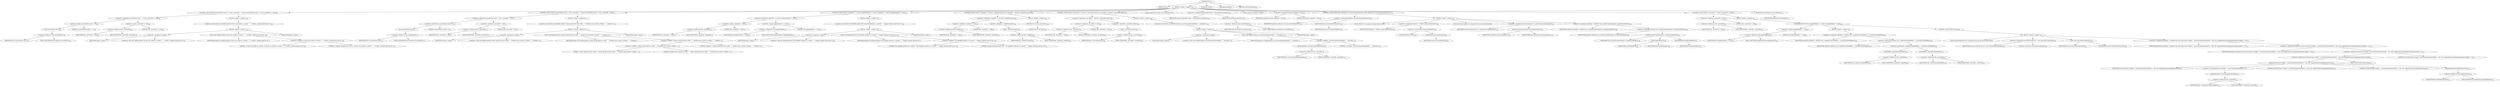 digraph "eval" {  
"161" [label = <(METHOD,eval)<SUB>167</SUB>> ]
"4" [label = <(PARAM,this)<SUB>167</SUB>> ]
"162" [label = <(BLOCK,&lt;empty&gt;,&lt;empty&gt;)<SUB>167</SUB>> ]
"163" [label = <(CONTROL_STRUCTURE,if (sourceFileSets.size() == 0 &amp;&amp; _sourceFile == null),if (sourceFileSets.size() == 0 &amp;&amp; _sourceFile == null))<SUB>168</SUB>> ]
"164" [label = <(&lt;operator&gt;.logicalAnd,sourceFileSets.size() == 0 &amp;&amp; _sourceFile == null)<SUB>168</SUB>> ]
"165" [label = <(&lt;operator&gt;.equals,sourceFileSets.size() == 0)<SUB>168</SUB>> ]
"166" [label = <(size,sourceFileSets.size())<SUB>168</SUB>> ]
"167" [label = <(&lt;operator&gt;.fieldAccess,this.sourceFileSets)<SUB>168</SUB>> ]
"168" [label = <(IDENTIFIER,this,sourceFileSets.size())<SUB>168</SUB>> ]
"169" [label = <(FIELD_IDENTIFIER,sourceFileSets,sourceFileSets)<SUB>168</SUB>> ]
"170" [label = <(LITERAL,0,sourceFileSets.size() == 0)<SUB>168</SUB>> ]
"171" [label = <(&lt;operator&gt;.equals,_sourceFile == null)<SUB>168</SUB>> ]
"172" [label = <(&lt;operator&gt;.fieldAccess,this._sourceFile)<SUB>168</SUB>> ]
"173" [label = <(IDENTIFIER,this,_sourceFile == null)<SUB>168</SUB>> ]
"174" [label = <(FIELD_IDENTIFIER,_sourceFile,_sourceFile)<SUB>168</SUB>> ]
"175" [label = <(LITERAL,null,_sourceFile == null)<SUB>168</SUB>> ]
"176" [label = <(BLOCK,&lt;empty&gt;,&lt;empty&gt;)<SUB>168</SUB>> ]
"177" [label = <(&lt;operator&gt;.throw,throw new BuildException(&quot;At least one srcfile or a nested &quot; + &quot;&lt;srcfiles&gt; element must be set.&quot;);)<SUB>169</SUB>> ]
"178" [label = <(BLOCK,&lt;empty&gt;,&lt;empty&gt;)<SUB>169</SUB>> ]
"179" [label = <(&lt;operator&gt;.assignment,&lt;empty&gt;)> ]
"180" [label = <(IDENTIFIER,$obj3,&lt;empty&gt;)> ]
"181" [label = <(&lt;operator&gt;.alloc,new BuildException(&quot;At least one srcfile or a nested &quot; + &quot;&lt;srcfiles&gt; element must be set.&quot;))<SUB>169</SUB>> ]
"182" [label = <(&lt;init&gt;,new BuildException(&quot;At least one srcfile or a nested &quot; + &quot;&lt;srcfiles&gt; element must be set.&quot;))<SUB>169</SUB>> ]
"183" [label = <(IDENTIFIER,$obj3,new BuildException(&quot;At least one srcfile or a nested &quot; + &quot;&lt;srcfiles&gt; element must be set.&quot;))> ]
"184" [label = <(&lt;operator&gt;.addition,&quot;At least one srcfile or a nested &quot; + &quot;&lt;srcfiles&gt; element must be set.&quot;)<SUB>169</SUB>> ]
"185" [label = <(LITERAL,&quot;At least one srcfile or a nested &quot;,&quot;At least one srcfile or a nested &quot; + &quot;&lt;srcfiles&gt; element must be set.&quot;)<SUB>169</SUB>> ]
"186" [label = <(LITERAL,&quot;&lt;srcfiles&gt; element must be set.&quot;,&quot;At least one srcfile or a nested &quot; + &quot;&lt;srcfiles&gt; element must be set.&quot;)<SUB>170</SUB>> ]
"187" [label = <(IDENTIFIER,$obj3,&lt;empty&gt;)> ]
"188" [label = <(CONTROL_STRUCTURE,if (sourceFileSets.size() &gt; 0 &amp;&amp; _sourceFile != null),if (sourceFileSets.size() &gt; 0 &amp;&amp; _sourceFile != null))<SUB>173</SUB>> ]
"189" [label = <(&lt;operator&gt;.logicalAnd,sourceFileSets.size() &gt; 0 &amp;&amp; _sourceFile != null)<SUB>173</SUB>> ]
"190" [label = <(&lt;operator&gt;.greaterThan,sourceFileSets.size() &gt; 0)<SUB>173</SUB>> ]
"191" [label = <(size,sourceFileSets.size())<SUB>173</SUB>> ]
"192" [label = <(&lt;operator&gt;.fieldAccess,this.sourceFileSets)<SUB>173</SUB>> ]
"193" [label = <(IDENTIFIER,this,sourceFileSets.size())<SUB>173</SUB>> ]
"194" [label = <(FIELD_IDENTIFIER,sourceFileSets,sourceFileSets)<SUB>173</SUB>> ]
"195" [label = <(LITERAL,0,sourceFileSets.size() &gt; 0)<SUB>173</SUB>> ]
"196" [label = <(&lt;operator&gt;.notEquals,_sourceFile != null)<SUB>173</SUB>> ]
"197" [label = <(&lt;operator&gt;.fieldAccess,this._sourceFile)<SUB>173</SUB>> ]
"198" [label = <(IDENTIFIER,this,_sourceFile != null)<SUB>173</SUB>> ]
"199" [label = <(FIELD_IDENTIFIER,_sourceFile,_sourceFile)<SUB>173</SUB>> ]
"200" [label = <(LITERAL,null,_sourceFile != null)<SUB>173</SUB>> ]
"201" [label = <(BLOCK,&lt;empty&gt;,&lt;empty&gt;)<SUB>173</SUB>> ]
"202" [label = <(&lt;operator&gt;.throw,throw new BuildException(&quot;Cannot specify both the srcfile &quot; + &quot;attribute and a nested &lt;srcfiles&gt; &quot; + &quot;element.&quot;);)<SUB>174</SUB>> ]
"203" [label = <(BLOCK,&lt;empty&gt;,&lt;empty&gt;)<SUB>174</SUB>> ]
"204" [label = <(&lt;operator&gt;.assignment,&lt;empty&gt;)> ]
"205" [label = <(IDENTIFIER,$obj4,&lt;empty&gt;)> ]
"206" [label = <(&lt;operator&gt;.alloc,new BuildException(&quot;Cannot specify both the srcfile &quot; + &quot;attribute and a nested &lt;srcfiles&gt; &quot; + &quot;element.&quot;))<SUB>174</SUB>> ]
"207" [label = <(&lt;init&gt;,new BuildException(&quot;Cannot specify both the srcfile &quot; + &quot;attribute and a nested &lt;srcfiles&gt; &quot; + &quot;element.&quot;))<SUB>174</SUB>> ]
"208" [label = <(IDENTIFIER,$obj4,new BuildException(&quot;Cannot specify both the srcfile &quot; + &quot;attribute and a nested &lt;srcfiles&gt; &quot; + &quot;element.&quot;))> ]
"209" [label = <(&lt;operator&gt;.addition,&quot;Cannot specify both the srcfile &quot; + &quot;attribute and a nested &lt;srcfiles&gt; &quot; + &quot;element.&quot;)<SUB>174</SUB>> ]
"210" [label = <(&lt;operator&gt;.addition,&quot;Cannot specify both the srcfile &quot; + &quot;attribute and a nested &lt;srcfiles&gt; &quot;)<SUB>174</SUB>> ]
"211" [label = <(LITERAL,&quot;Cannot specify both the srcfile &quot;,&quot;Cannot specify both the srcfile &quot; + &quot;attribute and a nested &lt;srcfiles&gt; &quot;)<SUB>174</SUB>> ]
"212" [label = <(LITERAL,&quot;attribute and a nested &lt;srcfiles&gt; &quot;,&quot;Cannot specify both the srcfile &quot; + &quot;attribute and a nested &lt;srcfiles&gt; &quot;)<SUB>175</SUB>> ]
"213" [label = <(LITERAL,&quot;element.&quot;,&quot;Cannot specify both the srcfile &quot; + &quot;attribute and a nested &lt;srcfiles&gt; &quot; + &quot;element.&quot;)<SUB>176</SUB>> ]
"214" [label = <(IDENTIFIER,$obj4,&lt;empty&gt;)> ]
"215" [label = <(CONTROL_STRUCTURE,if (_targetFile == null &amp;&amp; mapperElement == null),if (_targetFile == null &amp;&amp; mapperElement == null))<SUB>179</SUB>> ]
"216" [label = <(&lt;operator&gt;.logicalAnd,_targetFile == null &amp;&amp; mapperElement == null)<SUB>179</SUB>> ]
"217" [label = <(&lt;operator&gt;.equals,_targetFile == null)<SUB>179</SUB>> ]
"218" [label = <(&lt;operator&gt;.fieldAccess,this._targetFile)<SUB>179</SUB>> ]
"219" [label = <(IDENTIFIER,this,_targetFile == null)<SUB>179</SUB>> ]
"220" [label = <(FIELD_IDENTIFIER,_targetFile,_targetFile)<SUB>179</SUB>> ]
"221" [label = <(LITERAL,null,_targetFile == null)<SUB>179</SUB>> ]
"222" [label = <(&lt;operator&gt;.equals,mapperElement == null)<SUB>179</SUB>> ]
"223" [label = <(&lt;operator&gt;.fieldAccess,this.mapperElement)<SUB>179</SUB>> ]
"224" [label = <(IDENTIFIER,this,mapperElement == null)<SUB>179</SUB>> ]
"225" [label = <(FIELD_IDENTIFIER,mapperElement,mapperElement)<SUB>179</SUB>> ]
"226" [label = <(LITERAL,null,mapperElement == null)<SUB>179</SUB>> ]
"227" [label = <(BLOCK,&lt;empty&gt;,&lt;empty&gt;)<SUB>179</SUB>> ]
"228" [label = <(&lt;operator&gt;.throw,throw new BuildException(&quot;The targetfile attribute or a nested &quot; + &quot;mapper element must be set.&quot;);)<SUB>180</SUB>> ]
"229" [label = <(BLOCK,&lt;empty&gt;,&lt;empty&gt;)<SUB>180</SUB>> ]
"230" [label = <(&lt;operator&gt;.assignment,&lt;empty&gt;)> ]
"231" [label = <(IDENTIFIER,$obj5,&lt;empty&gt;)> ]
"232" [label = <(&lt;operator&gt;.alloc,new BuildException(&quot;The targetfile attribute or a nested &quot; + &quot;mapper element must be set.&quot;))<SUB>180</SUB>> ]
"233" [label = <(&lt;init&gt;,new BuildException(&quot;The targetfile attribute or a nested &quot; + &quot;mapper element must be set.&quot;))<SUB>180</SUB>> ]
"234" [label = <(IDENTIFIER,$obj5,new BuildException(&quot;The targetfile attribute or a nested &quot; + &quot;mapper element must be set.&quot;))> ]
"235" [label = <(&lt;operator&gt;.addition,&quot;The targetfile attribute or a nested &quot; + &quot;mapper element must be set.&quot;)<SUB>180</SUB>> ]
"236" [label = <(LITERAL,&quot;The targetfile attribute or a nested &quot;,&quot;The targetfile attribute or a nested &quot; + &quot;mapper element must be set.&quot;)<SUB>180</SUB>> ]
"237" [label = <(LITERAL,&quot;mapper element must be set.&quot;,&quot;The targetfile attribute or a nested &quot; + &quot;mapper element must be set.&quot;)<SUB>181</SUB>> ]
"238" [label = <(IDENTIFIER,$obj5,&lt;empty&gt;)> ]
"239" [label = <(CONTROL_STRUCTURE,if (_targetFile != null &amp;&amp; !_targetFile.exists()),if (_targetFile != null &amp;&amp; !_targetFile.exists()))<SUB>185</SUB>> ]
"240" [label = <(&lt;operator&gt;.logicalAnd,_targetFile != null &amp;&amp; !_targetFile.exists())<SUB>185</SUB>> ]
"241" [label = <(&lt;operator&gt;.notEquals,_targetFile != null)<SUB>185</SUB>> ]
"242" [label = <(&lt;operator&gt;.fieldAccess,this._targetFile)<SUB>185</SUB>> ]
"243" [label = <(IDENTIFIER,this,_targetFile != null)<SUB>185</SUB>> ]
"244" [label = <(FIELD_IDENTIFIER,_targetFile,_targetFile)<SUB>185</SUB>> ]
"245" [label = <(LITERAL,null,_targetFile != null)<SUB>185</SUB>> ]
"246" [label = <(&lt;operator&gt;.logicalNot,!_targetFile.exists())<SUB>185</SUB>> ]
"247" [label = <(exists,_targetFile.exists())<SUB>185</SUB>> ]
"248" [label = <(&lt;operator&gt;.fieldAccess,this._targetFile)<SUB>185</SUB>> ]
"249" [label = <(IDENTIFIER,this,_targetFile.exists())<SUB>185</SUB>> ]
"250" [label = <(FIELD_IDENTIFIER,_targetFile,_targetFile)<SUB>185</SUB>> ]
"251" [label = <(BLOCK,&lt;empty&gt;,&lt;empty&gt;)<SUB>185</SUB>> ]
"252" [label = <(RETURN,return false;,return false;)<SUB>186</SUB>> ]
"253" [label = <(LITERAL,false,return false;)<SUB>186</SUB>> ]
"254" [label = <(CONTROL_STRUCTURE,if (_sourceFile != null &amp;&amp; !_sourceFile.exists()),if (_sourceFile != null &amp;&amp; !_sourceFile.exists()))<SUB>190</SUB>> ]
"255" [label = <(&lt;operator&gt;.logicalAnd,_sourceFile != null &amp;&amp; !_sourceFile.exists())<SUB>190</SUB>> ]
"256" [label = <(&lt;operator&gt;.notEquals,_sourceFile != null)<SUB>190</SUB>> ]
"257" [label = <(&lt;operator&gt;.fieldAccess,this._sourceFile)<SUB>190</SUB>> ]
"258" [label = <(IDENTIFIER,this,_sourceFile != null)<SUB>190</SUB>> ]
"259" [label = <(FIELD_IDENTIFIER,_sourceFile,_sourceFile)<SUB>190</SUB>> ]
"260" [label = <(LITERAL,null,_sourceFile != null)<SUB>190</SUB>> ]
"261" [label = <(&lt;operator&gt;.logicalNot,!_sourceFile.exists())<SUB>190</SUB>> ]
"262" [label = <(exists,_sourceFile.exists())<SUB>190</SUB>> ]
"263" [label = <(&lt;operator&gt;.fieldAccess,this._sourceFile)<SUB>190</SUB>> ]
"264" [label = <(IDENTIFIER,this,_sourceFile.exists())<SUB>190</SUB>> ]
"265" [label = <(FIELD_IDENTIFIER,_sourceFile,_sourceFile)<SUB>190</SUB>> ]
"266" [label = <(BLOCK,&lt;empty&gt;,&lt;empty&gt;)<SUB>190</SUB>> ]
"267" [label = <(&lt;operator&gt;.throw,throw new BuildException(_sourceFile.getAbsolutePath() + &quot; not found.&quot;);)<SUB>191</SUB>> ]
"268" [label = <(BLOCK,&lt;empty&gt;,&lt;empty&gt;)<SUB>191</SUB>> ]
"269" [label = <(&lt;operator&gt;.assignment,&lt;empty&gt;)> ]
"270" [label = <(IDENTIFIER,$obj6,&lt;empty&gt;)> ]
"271" [label = <(&lt;operator&gt;.alloc,new BuildException(_sourceFile.getAbsolutePath() + &quot; not found.&quot;))<SUB>191</SUB>> ]
"272" [label = <(&lt;init&gt;,new BuildException(_sourceFile.getAbsolutePath() + &quot; not found.&quot;))<SUB>191</SUB>> ]
"273" [label = <(IDENTIFIER,$obj6,new BuildException(_sourceFile.getAbsolutePath() + &quot; not found.&quot;))> ]
"274" [label = <(&lt;operator&gt;.addition,_sourceFile.getAbsolutePath() + &quot; not found.&quot;)<SUB>191</SUB>> ]
"275" [label = <(getAbsolutePath,_sourceFile.getAbsolutePath())<SUB>191</SUB>> ]
"276" [label = <(&lt;operator&gt;.fieldAccess,this._sourceFile)<SUB>191</SUB>> ]
"277" [label = <(IDENTIFIER,this,_sourceFile.getAbsolutePath())<SUB>191</SUB>> ]
"278" [label = <(FIELD_IDENTIFIER,_sourceFile,_sourceFile)<SUB>191</SUB>> ]
"279" [label = <(LITERAL,&quot; not found.&quot;,_sourceFile.getAbsolutePath() + &quot; not found.&quot;)<SUB>192</SUB>> ]
"280" [label = <(IDENTIFIER,$obj6,&lt;empty&gt;)> ]
"281" [label = <(LOCAL,Enumeration enum: java.util.Enumeration)> ]
"282" [label = <(&lt;operator&gt;.assignment,Enumeration enum = sourceFileSets.elements())<SUB>195</SUB>> ]
"283" [label = <(IDENTIFIER,enum,Enumeration enum = sourceFileSets.elements())<SUB>195</SUB>> ]
"284" [label = <(elements,sourceFileSets.elements())<SUB>195</SUB>> ]
"285" [label = <(&lt;operator&gt;.fieldAccess,this.sourceFileSets)<SUB>195</SUB>> ]
"286" [label = <(IDENTIFIER,this,sourceFileSets.elements())<SUB>195</SUB>> ]
"287" [label = <(FIELD_IDENTIFIER,sourceFileSets,sourceFileSets)<SUB>195</SUB>> ]
"288" [label = <(LOCAL,boolean upToDate: boolean)> ]
"289" [label = <(&lt;operator&gt;.assignment,boolean upToDate = true)<SUB>196</SUB>> ]
"290" [label = <(IDENTIFIER,upToDate,boolean upToDate = true)<SUB>196</SUB>> ]
"291" [label = <(LITERAL,true,boolean upToDate = true)<SUB>196</SUB>> ]
"292" [label = <(CONTROL_STRUCTURE,while (upToDate &amp;&amp; enum.hasMoreElements()),while (upToDate &amp;&amp; enum.hasMoreElements()))<SUB>197</SUB>> ]
"293" [label = <(&lt;operator&gt;.logicalAnd,upToDate &amp;&amp; enum.hasMoreElements())<SUB>197</SUB>> ]
"294" [label = <(IDENTIFIER,upToDate,upToDate &amp;&amp; enum.hasMoreElements())<SUB>197</SUB>> ]
"295" [label = <(hasMoreElements,enum.hasMoreElements())<SUB>197</SUB>> ]
"296" [label = <(IDENTIFIER,enum,enum.hasMoreElements())<SUB>197</SUB>> ]
"297" [label = <(BLOCK,&lt;empty&gt;,&lt;empty&gt;)<SUB>197</SUB>> ]
"298" [label = <(LOCAL,FileSet fs: org.apache.tools.ant.types.FileSet)> ]
"299" [label = <(&lt;operator&gt;.assignment,FileSet fs = (FileSet) enum.nextElement())<SUB>198</SUB>> ]
"300" [label = <(IDENTIFIER,fs,FileSet fs = (FileSet) enum.nextElement())<SUB>198</SUB>> ]
"301" [label = <(&lt;operator&gt;.cast,(FileSet) enum.nextElement())<SUB>198</SUB>> ]
"302" [label = <(TYPE_REF,FileSet,FileSet)<SUB>198</SUB>> ]
"303" [label = <(nextElement,enum.nextElement())<SUB>198</SUB>> ]
"304" [label = <(IDENTIFIER,enum,enum.nextElement())<SUB>198</SUB>> ]
"305" [label = <(LOCAL,DirectoryScanner ds: org.apache.tools.ant.DirectoryScanner)> ]
"306" [label = <(&lt;operator&gt;.assignment,DirectoryScanner ds = getDirectoryScanner(project))<SUB>199</SUB>> ]
"307" [label = <(IDENTIFIER,ds,DirectoryScanner ds = getDirectoryScanner(project))<SUB>199</SUB>> ]
"308" [label = <(getDirectoryScanner,getDirectoryScanner(project))<SUB>199</SUB>> ]
"309" [label = <(IDENTIFIER,fs,getDirectoryScanner(project))<SUB>199</SUB>> ]
"310" [label = <(IDENTIFIER,project,getDirectoryScanner(project))<SUB>199</SUB>> ]
"311" [label = <(&lt;operator&gt;.assignment,upToDate = upToDate &amp;&amp; scanDir(fs.getDir(project), ds.getIncludedFiles()))<SUB>200</SUB>> ]
"312" [label = <(IDENTIFIER,upToDate,upToDate = upToDate &amp;&amp; scanDir(fs.getDir(project), ds.getIncludedFiles()))<SUB>200</SUB>> ]
"313" [label = <(&lt;operator&gt;.logicalAnd,upToDate &amp;&amp; scanDir(fs.getDir(project), ds.getIncludedFiles()))<SUB>200</SUB>> ]
"314" [label = <(IDENTIFIER,upToDate,upToDate &amp;&amp; scanDir(fs.getDir(project), ds.getIncludedFiles()))<SUB>200</SUB>> ]
"315" [label = <(scanDir,scanDir(fs.getDir(project), ds.getIncludedFiles()))<SUB>200</SUB>> ]
"3" [label = <(IDENTIFIER,this,scanDir(fs.getDir(project), ds.getIncludedFiles()))<SUB>200</SUB>> ]
"316" [label = <(getDir,getDir(project))<SUB>200</SUB>> ]
"317" [label = <(IDENTIFIER,fs,getDir(project))<SUB>200</SUB>> ]
"318" [label = <(IDENTIFIER,project,getDir(project))<SUB>200</SUB>> ]
"319" [label = <(getIncludedFiles,getIncludedFiles())<SUB>201</SUB>> ]
"320" [label = <(IDENTIFIER,ds,getIncludedFiles())<SUB>201</SUB>> ]
"321" [label = <(CONTROL_STRUCTURE,if (_sourceFile != null),if (_sourceFile != null))<SUB>204</SUB>> ]
"322" [label = <(&lt;operator&gt;.notEquals,_sourceFile != null)<SUB>204</SUB>> ]
"323" [label = <(&lt;operator&gt;.fieldAccess,this._sourceFile)<SUB>204</SUB>> ]
"324" [label = <(IDENTIFIER,this,_sourceFile != null)<SUB>204</SUB>> ]
"325" [label = <(FIELD_IDENTIFIER,_sourceFile,_sourceFile)<SUB>204</SUB>> ]
"326" [label = <(LITERAL,null,_sourceFile != null)<SUB>204</SUB>> ]
"327" [label = <(BLOCK,&lt;empty&gt;,&lt;empty&gt;)<SUB>204</SUB>> ]
"328" [label = <(CONTROL_STRUCTURE,if (mapperElement == null),if (mapperElement == null))<SUB>205</SUB>> ]
"329" [label = <(&lt;operator&gt;.equals,mapperElement == null)<SUB>205</SUB>> ]
"330" [label = <(&lt;operator&gt;.fieldAccess,this.mapperElement)<SUB>205</SUB>> ]
"331" [label = <(IDENTIFIER,this,mapperElement == null)<SUB>205</SUB>> ]
"332" [label = <(FIELD_IDENTIFIER,mapperElement,mapperElement)<SUB>205</SUB>> ]
"333" [label = <(LITERAL,null,mapperElement == null)<SUB>205</SUB>> ]
"334" [label = <(BLOCK,&lt;empty&gt;,&lt;empty&gt;)<SUB>205</SUB>> ]
"335" [label = <(&lt;operator&gt;.assignment,upToDate = upToDate &amp;&amp; (_targetFile.lastModified() &gt; _sourceFile.lastModified()))<SUB>206</SUB>> ]
"336" [label = <(IDENTIFIER,upToDate,upToDate = upToDate &amp;&amp; (_targetFile.lastModified() &gt; _sourceFile.lastModified()))<SUB>206</SUB>> ]
"337" [label = <(&lt;operator&gt;.logicalAnd,upToDate &amp;&amp; (_targetFile.lastModified() &gt; _sourceFile.lastModified()))<SUB>206</SUB>> ]
"338" [label = <(IDENTIFIER,upToDate,upToDate &amp;&amp; (_targetFile.lastModified() &gt; _sourceFile.lastModified()))<SUB>206</SUB>> ]
"339" [label = <(&lt;operator&gt;.greaterThan,_targetFile.lastModified() &gt; _sourceFile.lastModified())<SUB>207</SUB>> ]
"340" [label = <(lastModified,_targetFile.lastModified())<SUB>207</SUB>> ]
"341" [label = <(&lt;operator&gt;.fieldAccess,this._targetFile)<SUB>207</SUB>> ]
"342" [label = <(IDENTIFIER,this,_targetFile.lastModified())<SUB>207</SUB>> ]
"343" [label = <(FIELD_IDENTIFIER,_targetFile,_targetFile)<SUB>207</SUB>> ]
"344" [label = <(lastModified,_sourceFile.lastModified())<SUB>207</SUB>> ]
"345" [label = <(&lt;operator&gt;.fieldAccess,this._sourceFile)<SUB>207</SUB>> ]
"346" [label = <(IDENTIFIER,this,_sourceFile.lastModified())<SUB>207</SUB>> ]
"347" [label = <(FIELD_IDENTIFIER,_sourceFile,_sourceFile)<SUB>207</SUB>> ]
"348" [label = <(CONTROL_STRUCTURE,else,else)<SUB>208</SUB>> ]
"349" [label = <(BLOCK,&lt;empty&gt;,&lt;empty&gt;)<SUB>208</SUB>> ]
"7" [label = <(LOCAL,SourceFileScanner sfs: org.apache.tools.ant.util.SourceFileScanner)> ]
"350" [label = <(&lt;operator&gt;.assignment,SourceFileScanner sfs = new SourceFileScanner(this))<SUB>209</SUB>> ]
"351" [label = <(IDENTIFIER,sfs,SourceFileScanner sfs = new SourceFileScanner(this))<SUB>209</SUB>> ]
"352" [label = <(&lt;operator&gt;.alloc,new SourceFileScanner(this))<SUB>209</SUB>> ]
"353" [label = <(&lt;init&gt;,new SourceFileScanner(this))<SUB>209</SUB>> ]
"6" [label = <(IDENTIFIER,sfs,new SourceFileScanner(this))<SUB>209</SUB>> ]
"5" [label = <(IDENTIFIER,this,new SourceFileScanner(this))<SUB>209</SUB>> ]
"354" [label = <(&lt;operator&gt;.assignment,upToDate = upToDate &amp;&amp; (sfs.restrict(new String[] { _sourceFile.getAbsolutePath() }, null, null, mapperElement.getImplementation()).length == 0))<SUB>210</SUB>> ]
"355" [label = <(IDENTIFIER,upToDate,upToDate = upToDate &amp;&amp; (sfs.restrict(new String[] { _sourceFile.getAbsolutePath() }, null, null, mapperElement.getImplementation()).length == 0))<SUB>210</SUB>> ]
"356" [label = <(&lt;operator&gt;.logicalAnd,upToDate &amp;&amp; (sfs.restrict(new String[] { _sourceFile.getAbsolutePath() }, null, null, mapperElement.getImplementation()).length == 0))<SUB>210</SUB>> ]
"357" [label = <(IDENTIFIER,upToDate,upToDate &amp;&amp; (sfs.restrict(new String[] { _sourceFile.getAbsolutePath() }, null, null, mapperElement.getImplementation()).length == 0))<SUB>210</SUB>> ]
"358" [label = <(&lt;operator&gt;.equals,sfs.restrict(new String[] { _sourceFile.getAbsolutePath() }, null, null, mapperElement.getImplementation()).length == 0)<SUB>211</SUB>> ]
"359" [label = <(&lt;operator&gt;.fieldAccess,sfs.restrict(new String[] { _sourceFile.getAbsolutePath() }, null, null, mapperElement.getImplementation()).length)<SUB>211</SUB>> ]
"360" [label = <(restrict,restrict(new String[] { _sourceFile.getAbsolutePath() }, null, null, mapperElement.getImplementation()))<SUB>211</SUB>> ]
"361" [label = <(IDENTIFIER,sfs,restrict(new String[] { _sourceFile.getAbsolutePath() }, null, null, mapperElement.getImplementation()))<SUB>211</SUB>> ]
"362" [label = <(&lt;operator&gt;.arrayInitializer,new String[] { _sourceFile.getAbsolutePath() })<SUB>211</SUB>> ]
"363" [label = <(getAbsolutePath,_sourceFile.getAbsolutePath())<SUB>211</SUB>> ]
"364" [label = <(&lt;operator&gt;.fieldAccess,this._sourceFile)<SUB>211</SUB>> ]
"365" [label = <(IDENTIFIER,this,_sourceFile.getAbsolutePath())<SUB>211</SUB>> ]
"366" [label = <(FIELD_IDENTIFIER,_sourceFile,_sourceFile)<SUB>211</SUB>> ]
"367" [label = <(LITERAL,null,restrict(new String[] { _sourceFile.getAbsolutePath() }, null, null, mapperElement.getImplementation()))<SUB>212</SUB>> ]
"368" [label = <(LITERAL,null,restrict(new String[] { _sourceFile.getAbsolutePath() }, null, null, mapperElement.getImplementation()))<SUB>212</SUB>> ]
"369" [label = <(getImplementation,getImplementation())<SUB>213</SUB>> ]
"370" [label = <(&lt;operator&gt;.fieldAccess,this.mapperElement)<SUB>213</SUB>> ]
"371" [label = <(IDENTIFIER,this,getImplementation())<SUB>213</SUB>> ]
"372" [label = <(FIELD_IDENTIFIER,mapperElement,mapperElement)<SUB>213</SUB>> ]
"373" [label = <(FIELD_IDENTIFIER,length,length)<SUB>214</SUB>> ]
"374" [label = <(LITERAL,0,sfs.restrict(new String[] { _sourceFile.getAbsolutePath() }, null, null, mapperElement.getImplementation()).length == 0)<SUB>214</SUB>> ]
"375" [label = <(RETURN,return upToDate;,return upToDate;)<SUB>217</SUB>> ]
"376" [label = <(IDENTIFIER,upToDate,return upToDate;)<SUB>217</SUB>> ]
"377" [label = <(MODIFIER,PUBLIC)> ]
"378" [label = <(MODIFIER,VIRTUAL)> ]
"379" [label = <(METHOD_RETURN,boolean)<SUB>167</SUB>> ]
  "161" -> "4" 
  "161" -> "162" 
  "161" -> "377" 
  "161" -> "378" 
  "161" -> "379" 
  "162" -> "163" 
  "162" -> "188" 
  "162" -> "215" 
  "162" -> "239" 
  "162" -> "254" 
  "162" -> "281" 
  "162" -> "282" 
  "162" -> "288" 
  "162" -> "289" 
  "162" -> "292" 
  "162" -> "321" 
  "162" -> "375" 
  "163" -> "164" 
  "163" -> "176" 
  "164" -> "165" 
  "164" -> "171" 
  "165" -> "166" 
  "165" -> "170" 
  "166" -> "167" 
  "167" -> "168" 
  "167" -> "169" 
  "171" -> "172" 
  "171" -> "175" 
  "172" -> "173" 
  "172" -> "174" 
  "176" -> "177" 
  "177" -> "178" 
  "178" -> "179" 
  "178" -> "182" 
  "178" -> "187" 
  "179" -> "180" 
  "179" -> "181" 
  "182" -> "183" 
  "182" -> "184" 
  "184" -> "185" 
  "184" -> "186" 
  "188" -> "189" 
  "188" -> "201" 
  "189" -> "190" 
  "189" -> "196" 
  "190" -> "191" 
  "190" -> "195" 
  "191" -> "192" 
  "192" -> "193" 
  "192" -> "194" 
  "196" -> "197" 
  "196" -> "200" 
  "197" -> "198" 
  "197" -> "199" 
  "201" -> "202" 
  "202" -> "203" 
  "203" -> "204" 
  "203" -> "207" 
  "203" -> "214" 
  "204" -> "205" 
  "204" -> "206" 
  "207" -> "208" 
  "207" -> "209" 
  "209" -> "210" 
  "209" -> "213" 
  "210" -> "211" 
  "210" -> "212" 
  "215" -> "216" 
  "215" -> "227" 
  "216" -> "217" 
  "216" -> "222" 
  "217" -> "218" 
  "217" -> "221" 
  "218" -> "219" 
  "218" -> "220" 
  "222" -> "223" 
  "222" -> "226" 
  "223" -> "224" 
  "223" -> "225" 
  "227" -> "228" 
  "228" -> "229" 
  "229" -> "230" 
  "229" -> "233" 
  "229" -> "238" 
  "230" -> "231" 
  "230" -> "232" 
  "233" -> "234" 
  "233" -> "235" 
  "235" -> "236" 
  "235" -> "237" 
  "239" -> "240" 
  "239" -> "251" 
  "240" -> "241" 
  "240" -> "246" 
  "241" -> "242" 
  "241" -> "245" 
  "242" -> "243" 
  "242" -> "244" 
  "246" -> "247" 
  "247" -> "248" 
  "248" -> "249" 
  "248" -> "250" 
  "251" -> "252" 
  "252" -> "253" 
  "254" -> "255" 
  "254" -> "266" 
  "255" -> "256" 
  "255" -> "261" 
  "256" -> "257" 
  "256" -> "260" 
  "257" -> "258" 
  "257" -> "259" 
  "261" -> "262" 
  "262" -> "263" 
  "263" -> "264" 
  "263" -> "265" 
  "266" -> "267" 
  "267" -> "268" 
  "268" -> "269" 
  "268" -> "272" 
  "268" -> "280" 
  "269" -> "270" 
  "269" -> "271" 
  "272" -> "273" 
  "272" -> "274" 
  "274" -> "275" 
  "274" -> "279" 
  "275" -> "276" 
  "276" -> "277" 
  "276" -> "278" 
  "282" -> "283" 
  "282" -> "284" 
  "284" -> "285" 
  "285" -> "286" 
  "285" -> "287" 
  "289" -> "290" 
  "289" -> "291" 
  "292" -> "293" 
  "292" -> "297" 
  "293" -> "294" 
  "293" -> "295" 
  "295" -> "296" 
  "297" -> "298" 
  "297" -> "299" 
  "297" -> "305" 
  "297" -> "306" 
  "297" -> "311" 
  "299" -> "300" 
  "299" -> "301" 
  "301" -> "302" 
  "301" -> "303" 
  "303" -> "304" 
  "306" -> "307" 
  "306" -> "308" 
  "308" -> "309" 
  "308" -> "310" 
  "311" -> "312" 
  "311" -> "313" 
  "313" -> "314" 
  "313" -> "315" 
  "315" -> "3" 
  "315" -> "316" 
  "315" -> "319" 
  "316" -> "317" 
  "316" -> "318" 
  "319" -> "320" 
  "321" -> "322" 
  "321" -> "327" 
  "322" -> "323" 
  "322" -> "326" 
  "323" -> "324" 
  "323" -> "325" 
  "327" -> "328" 
  "328" -> "329" 
  "328" -> "334" 
  "328" -> "348" 
  "329" -> "330" 
  "329" -> "333" 
  "330" -> "331" 
  "330" -> "332" 
  "334" -> "335" 
  "335" -> "336" 
  "335" -> "337" 
  "337" -> "338" 
  "337" -> "339" 
  "339" -> "340" 
  "339" -> "344" 
  "340" -> "341" 
  "341" -> "342" 
  "341" -> "343" 
  "344" -> "345" 
  "345" -> "346" 
  "345" -> "347" 
  "348" -> "349" 
  "349" -> "7" 
  "349" -> "350" 
  "349" -> "353" 
  "349" -> "354" 
  "350" -> "351" 
  "350" -> "352" 
  "353" -> "6" 
  "353" -> "5" 
  "354" -> "355" 
  "354" -> "356" 
  "356" -> "357" 
  "356" -> "358" 
  "358" -> "359" 
  "358" -> "374" 
  "359" -> "360" 
  "359" -> "373" 
  "360" -> "361" 
  "360" -> "362" 
  "360" -> "367" 
  "360" -> "368" 
  "360" -> "369" 
  "362" -> "363" 
  "363" -> "364" 
  "364" -> "365" 
  "364" -> "366" 
  "369" -> "370" 
  "370" -> "371" 
  "370" -> "372" 
  "375" -> "376" 
}
